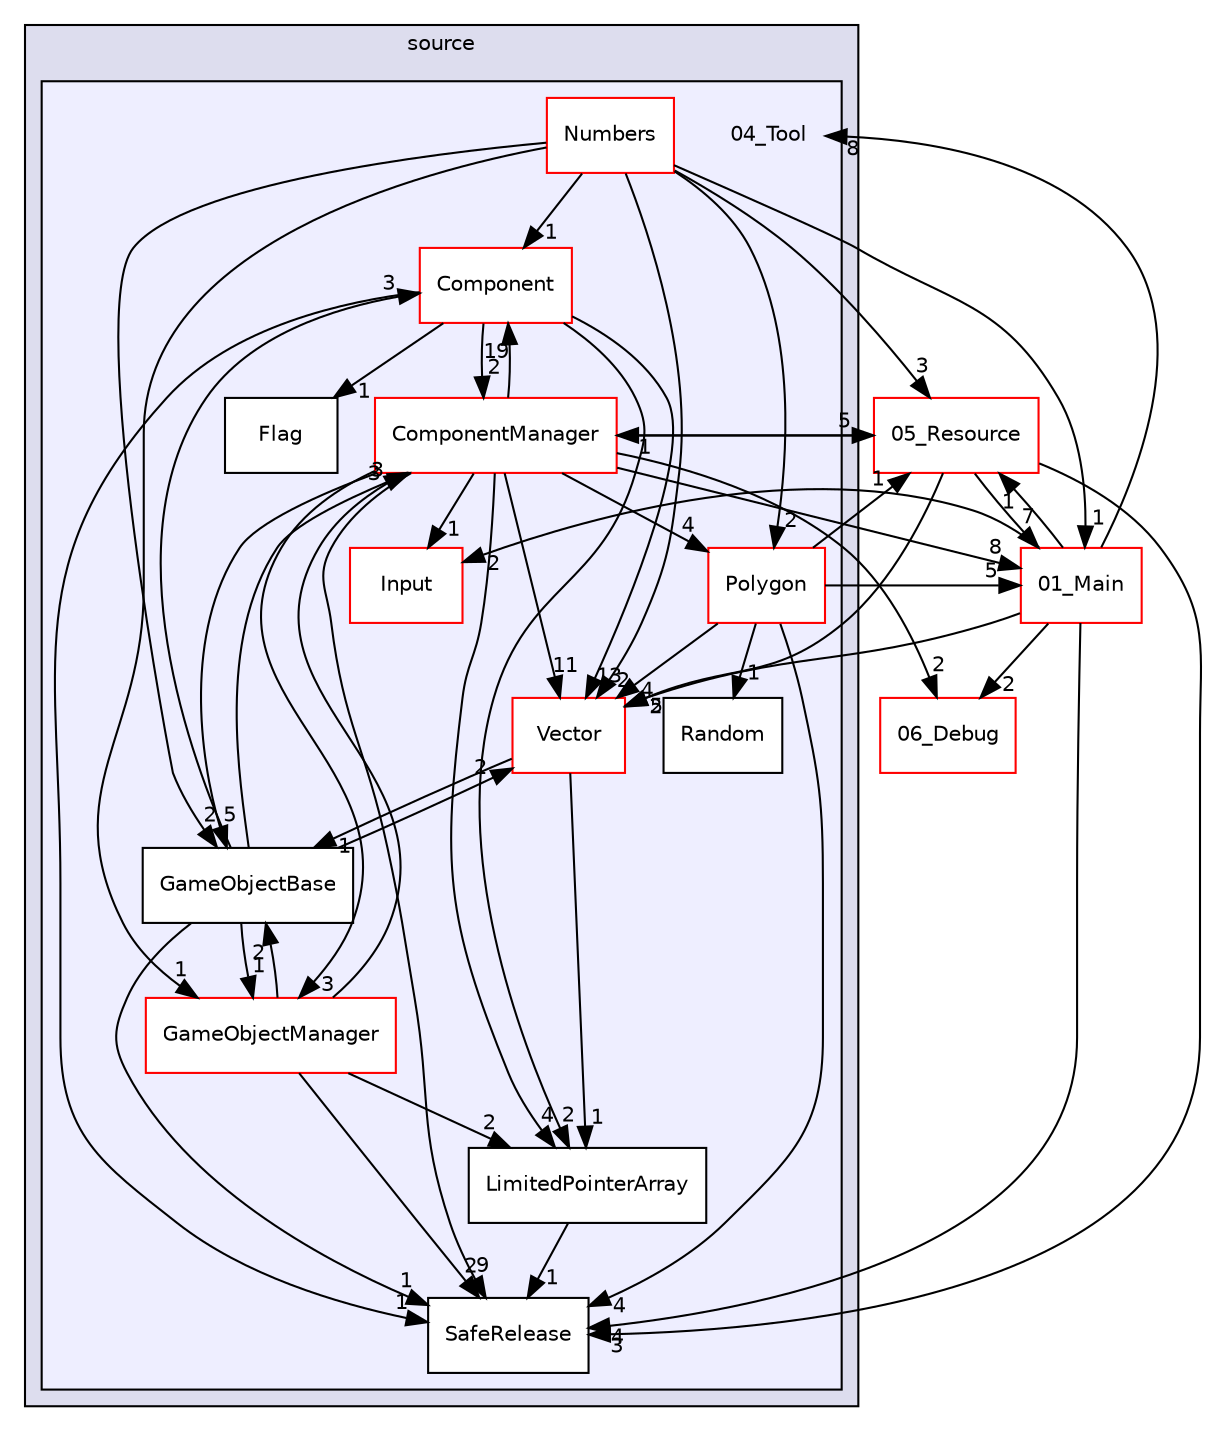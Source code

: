 digraph "C:/HAL/PG関係/03_作成プログラム/03_HAL授業/就職作品/Project/source/04_Tool" {
  compound=true
  node [ fontsize="10", fontname="Helvetica"];
  edge [ labelfontsize="10", labelfontname="Helvetica"];
  subgraph clusterdir_b2f33c71d4aa5e7af42a1ca61ff5af1b {
    graph [ bgcolor="#ddddee", pencolor="black", label="source" fontname="Helvetica", fontsize="10", URL="dir_b2f33c71d4aa5e7af42a1ca61ff5af1b.html"]
  subgraph clusterdir_48bb4aacea20c6a8378e1408d864b090 {
    graph [ bgcolor="#eeeeff", pencolor="black", label="" URL="dir_48bb4aacea20c6a8378e1408d864b090.html"];
    dir_48bb4aacea20c6a8378e1408d864b090 [shape=plaintext label="04_Tool"];
    dir_9bdf09a476fe7fa6e3a0e14af6a4b1af [shape=box label="Component" color="red" fillcolor="white" style="filled" URL="dir_9bdf09a476fe7fa6e3a0e14af6a4b1af.html"];
    dir_976dc2bd85357175aa42d597a4624b41 [shape=box label="ComponentManager" color="red" fillcolor="white" style="filled" URL="dir_976dc2bd85357175aa42d597a4624b41.html"];
    dir_e069dfd34360cc5e45a6ca0659dad2b8 [shape=box label="Flag" color="black" fillcolor="white" style="filled" URL="dir_e069dfd34360cc5e45a6ca0659dad2b8.html"];
    dir_42ede0e43233c6370d68c50ab36ec2c7 [shape=box label="GameObjectBase" color="black" fillcolor="white" style="filled" URL="dir_42ede0e43233c6370d68c50ab36ec2c7.html"];
    dir_47e9fe4c8c03270baae14bbc27b686bd [shape=box label="GameObjectManager" color="red" fillcolor="white" style="filled" URL="dir_47e9fe4c8c03270baae14bbc27b686bd.html"];
    dir_a1f88a59cade3efafd5e98f81c332665 [shape=box label="Input" color="red" fillcolor="white" style="filled" URL="dir_a1f88a59cade3efafd5e98f81c332665.html"];
    dir_5bd2ec70fcc9e1658554bd6ee53be39a [shape=box label="LimitedPointerArray" color="black" fillcolor="white" style="filled" URL="dir_5bd2ec70fcc9e1658554bd6ee53be39a.html"];
    dir_79e4337d867db9bebac509441bfb5bf8 [shape=box label="Numbers" color="red" fillcolor="white" style="filled" URL="dir_79e4337d867db9bebac509441bfb5bf8.html"];
    dir_8b4c9f422ddaad2e4cc1fcd7bddd2678 [shape=box label="Polygon" color="red" fillcolor="white" style="filled" URL="dir_8b4c9f422ddaad2e4cc1fcd7bddd2678.html"];
    dir_00075f84dc4b9eae64d043979a4f92b3 [shape=box label="Random" color="black" fillcolor="white" style="filled" URL="dir_00075f84dc4b9eae64d043979a4f92b3.html"];
    dir_0bdd085e94670486122436b1728d6cb5 [shape=box label="SafeRelease" color="black" fillcolor="white" style="filled" URL="dir_0bdd085e94670486122436b1728d6cb5.html"];
    dir_e5c1ae2f1092e95ef2033dbd3d9e326c [shape=box label="Vector" color="red" fillcolor="white" style="filled" URL="dir_e5c1ae2f1092e95ef2033dbd3d9e326c.html"];
  }
  }
  dir_6e58c436369e4a795ef16d3c489c4702 [shape=box label="05_Resource" fillcolor="white" style="filled" color="red" URL="dir_6e58c436369e4a795ef16d3c489c4702.html"];
  dir_b2ee2f4b37d8460d9f5246ffd8c74e11 [shape=box label="01_Main" fillcolor="white" style="filled" color="red" URL="dir_b2ee2f4b37d8460d9f5246ffd8c74e11.html"];
  dir_8a60689788ee817ab95e5d24fef20893 [shape=box label="06_Debug" fillcolor="white" style="filled" color="red" URL="dir_8a60689788ee817ab95e5d24fef20893.html"];
  dir_5bd2ec70fcc9e1658554bd6ee53be39a->dir_0bdd085e94670486122436b1728d6cb5 [headlabel="1", labeldistance=1.5 headhref="dir_000136_000148.html"];
  dir_79e4337d867db9bebac509441bfb5bf8->dir_6e58c436369e4a795ef16d3c489c4702 [headlabel="3", labeldistance=1.5 headhref="dir_000137_000158.html"];
  dir_79e4337d867db9bebac509441bfb5bf8->dir_b2ee2f4b37d8460d9f5246ffd8c74e11 [headlabel="1", labeldistance=1.5 headhref="dir_000137_000001.html"];
  dir_79e4337d867db9bebac509441bfb5bf8->dir_8b4c9f422ddaad2e4cc1fcd7bddd2678 [headlabel="2", labeldistance=1.5 headhref="dir_000137_000142.html"];
  dir_79e4337d867db9bebac509441bfb5bf8->dir_42ede0e43233c6370d68c50ab36ec2c7 [headlabel="2", labeldistance=1.5 headhref="dir_000137_000130.html"];
  dir_79e4337d867db9bebac509441bfb5bf8->dir_47e9fe4c8c03270baae14bbc27b686bd [headlabel="1", labeldistance=1.5 headhref="dir_000137_000131.html"];
  dir_79e4337d867db9bebac509441bfb5bf8->dir_9bdf09a476fe7fa6e3a0e14af6a4b1af [headlabel="1", labeldistance=1.5 headhref="dir_000137_000081.html"];
  dir_79e4337d867db9bebac509441bfb5bf8->dir_e5c1ae2f1092e95ef2033dbd3d9e326c [headlabel="2", labeldistance=1.5 headhref="dir_000137_000149.html"];
  dir_6e58c436369e4a795ef16d3c489c4702->dir_0bdd085e94670486122436b1728d6cb5 [headlabel="3", labeldistance=1.5 headhref="dir_000158_000148.html"];
  dir_6e58c436369e4a795ef16d3c489c4702->dir_b2ee2f4b37d8460d9f5246ffd8c74e11 [headlabel="7", labeldistance=1.5 headhref="dir_000158_000001.html"];
  dir_6e58c436369e4a795ef16d3c489c4702->dir_976dc2bd85357175aa42d597a4624b41 [headlabel="1", labeldistance=1.5 headhref="dir_000158_000104.html"];
  dir_6e58c436369e4a795ef16d3c489c4702->dir_e5c1ae2f1092e95ef2033dbd3d9e326c [headlabel="5", labeldistance=1.5 headhref="dir_000158_000149.html"];
  dir_b2ee2f4b37d8460d9f5246ffd8c74e11->dir_a1f88a59cade3efafd5e98f81c332665 [headlabel="2", labeldistance=1.5 headhref="dir_000001_000133.html"];
  dir_b2ee2f4b37d8460d9f5246ffd8c74e11->dir_0bdd085e94670486122436b1728d6cb5 [headlabel="4", labeldistance=1.5 headhref="dir_000001_000148.html"];
  dir_b2ee2f4b37d8460d9f5246ffd8c74e11->dir_6e58c436369e4a795ef16d3c489c4702 [headlabel="1", labeldistance=1.5 headhref="dir_000001_000158.html"];
  dir_b2ee2f4b37d8460d9f5246ffd8c74e11->dir_48bb4aacea20c6a8378e1408d864b090 [headlabel="8", labeldistance=1.5 headhref="dir_000001_000080.html"];
  dir_b2ee2f4b37d8460d9f5246ffd8c74e11->dir_8a60689788ee817ab95e5d24fef20893 [headlabel="2", labeldistance=1.5 headhref="dir_000001_000175.html"];
  dir_b2ee2f4b37d8460d9f5246ffd8c74e11->dir_e5c1ae2f1092e95ef2033dbd3d9e326c [headlabel="2", labeldistance=1.5 headhref="dir_000001_000149.html"];
  dir_976dc2bd85357175aa42d597a4624b41->dir_a1f88a59cade3efafd5e98f81c332665 [headlabel="1", labeldistance=1.5 headhref="dir_000104_000133.html"];
  dir_976dc2bd85357175aa42d597a4624b41->dir_0bdd085e94670486122436b1728d6cb5 [headlabel="9", labeldistance=1.5 headhref="dir_000104_000148.html"];
  dir_976dc2bd85357175aa42d597a4624b41->dir_5bd2ec70fcc9e1658554bd6ee53be39a [headlabel="4", labeldistance=1.5 headhref="dir_000104_000136.html"];
  dir_976dc2bd85357175aa42d597a4624b41->dir_6e58c436369e4a795ef16d3c489c4702 [headlabel="5", labeldistance=1.5 headhref="dir_000104_000158.html"];
  dir_976dc2bd85357175aa42d597a4624b41->dir_b2ee2f4b37d8460d9f5246ffd8c74e11 [headlabel="8", labeldistance=1.5 headhref="dir_000104_000001.html"];
  dir_976dc2bd85357175aa42d597a4624b41->dir_8b4c9f422ddaad2e4cc1fcd7bddd2678 [headlabel="4", labeldistance=1.5 headhref="dir_000104_000142.html"];
  dir_976dc2bd85357175aa42d597a4624b41->dir_42ede0e43233c6370d68c50ab36ec2c7 [headlabel="5", labeldistance=1.5 headhref="dir_000104_000130.html"];
  dir_976dc2bd85357175aa42d597a4624b41->dir_47e9fe4c8c03270baae14bbc27b686bd [headlabel="3", labeldistance=1.5 headhref="dir_000104_000131.html"];
  dir_976dc2bd85357175aa42d597a4624b41->dir_8a60689788ee817ab95e5d24fef20893 [headlabel="2", labeldistance=1.5 headhref="dir_000104_000175.html"];
  dir_976dc2bd85357175aa42d597a4624b41->dir_9bdf09a476fe7fa6e3a0e14af6a4b1af [headlabel="19", labeldistance=1.5 headhref="dir_000104_000081.html"];
  dir_976dc2bd85357175aa42d597a4624b41->dir_e5c1ae2f1092e95ef2033dbd3d9e326c [headlabel="11", labeldistance=1.5 headhref="dir_000104_000149.html"];
  dir_8b4c9f422ddaad2e4cc1fcd7bddd2678->dir_00075f84dc4b9eae64d043979a4f92b3 [headlabel="1", labeldistance=1.5 headhref="dir_000142_000147.html"];
  dir_8b4c9f422ddaad2e4cc1fcd7bddd2678->dir_0bdd085e94670486122436b1728d6cb5 [headlabel="4", labeldistance=1.5 headhref="dir_000142_000148.html"];
  dir_8b4c9f422ddaad2e4cc1fcd7bddd2678->dir_6e58c436369e4a795ef16d3c489c4702 [headlabel="1", labeldistance=1.5 headhref="dir_000142_000158.html"];
  dir_8b4c9f422ddaad2e4cc1fcd7bddd2678->dir_b2ee2f4b37d8460d9f5246ffd8c74e11 [headlabel="5", labeldistance=1.5 headhref="dir_000142_000001.html"];
  dir_8b4c9f422ddaad2e4cc1fcd7bddd2678->dir_e5c1ae2f1092e95ef2033dbd3d9e326c [headlabel="4", labeldistance=1.5 headhref="dir_000142_000149.html"];
  dir_42ede0e43233c6370d68c50ab36ec2c7->dir_0bdd085e94670486122436b1728d6cb5 [headlabel="1", labeldistance=1.5 headhref="dir_000130_000148.html"];
  dir_42ede0e43233c6370d68c50ab36ec2c7->dir_976dc2bd85357175aa42d597a4624b41 [headlabel="3", labeldistance=1.5 headhref="dir_000130_000104.html"];
  dir_42ede0e43233c6370d68c50ab36ec2c7->dir_47e9fe4c8c03270baae14bbc27b686bd [headlabel="1", labeldistance=1.5 headhref="dir_000130_000131.html"];
  dir_42ede0e43233c6370d68c50ab36ec2c7->dir_9bdf09a476fe7fa6e3a0e14af6a4b1af [headlabel="3", labeldistance=1.5 headhref="dir_000130_000081.html"];
  dir_42ede0e43233c6370d68c50ab36ec2c7->dir_e5c1ae2f1092e95ef2033dbd3d9e326c [headlabel="2", labeldistance=1.5 headhref="dir_000130_000149.html"];
  dir_47e9fe4c8c03270baae14bbc27b686bd->dir_0bdd085e94670486122436b1728d6cb5 [headlabel="2", labeldistance=1.5 headhref="dir_000131_000148.html"];
  dir_47e9fe4c8c03270baae14bbc27b686bd->dir_5bd2ec70fcc9e1658554bd6ee53be39a [headlabel="2", labeldistance=1.5 headhref="dir_000131_000136.html"];
  dir_47e9fe4c8c03270baae14bbc27b686bd->dir_976dc2bd85357175aa42d597a4624b41 [headlabel="3", labeldistance=1.5 headhref="dir_000131_000104.html"];
  dir_47e9fe4c8c03270baae14bbc27b686bd->dir_42ede0e43233c6370d68c50ab36ec2c7 [headlabel="2", labeldistance=1.5 headhref="dir_000131_000130.html"];
  dir_9bdf09a476fe7fa6e3a0e14af6a4b1af->dir_0bdd085e94670486122436b1728d6cb5 [headlabel="1", labeldistance=1.5 headhref="dir_000081_000148.html"];
  dir_9bdf09a476fe7fa6e3a0e14af6a4b1af->dir_5bd2ec70fcc9e1658554bd6ee53be39a [headlabel="2", labeldistance=1.5 headhref="dir_000081_000136.html"];
  dir_9bdf09a476fe7fa6e3a0e14af6a4b1af->dir_e069dfd34360cc5e45a6ca0659dad2b8 [headlabel="1", labeldistance=1.5 headhref="dir_000081_000129.html"];
  dir_9bdf09a476fe7fa6e3a0e14af6a4b1af->dir_976dc2bd85357175aa42d597a4624b41 [headlabel="2", labeldistance=1.5 headhref="dir_000081_000104.html"];
  dir_9bdf09a476fe7fa6e3a0e14af6a4b1af->dir_e5c1ae2f1092e95ef2033dbd3d9e326c [headlabel="13", labeldistance=1.5 headhref="dir_000081_000149.html"];
  dir_e5c1ae2f1092e95ef2033dbd3d9e326c->dir_5bd2ec70fcc9e1658554bd6ee53be39a [headlabel="1", labeldistance=1.5 headhref="dir_000149_000136.html"];
  dir_e5c1ae2f1092e95ef2033dbd3d9e326c->dir_42ede0e43233c6370d68c50ab36ec2c7 [headlabel="1", labeldistance=1.5 headhref="dir_000149_000130.html"];
}
